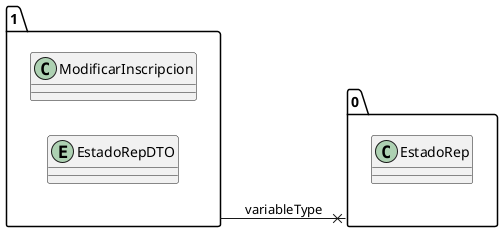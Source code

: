 @startuml 
allow_mixing
left to right direction
package "1"{
class ModificarInscripcion
entity EstadoRepDTO

}
package "0"{
class EstadoRep

}
"1" --x "0":variableType
@enduml